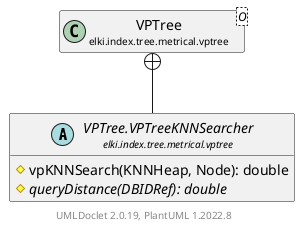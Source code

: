 @startuml
    remove .*\.(Instance|Par|Parameterizer|Factory)$
    set namespaceSeparator none
    hide empty fields
    hide empty methods

    abstract class "<size:14>VPTree.VPTreeKNNSearcher\n<size:10>elki.index.tree.metrical.vptree" as elki.index.tree.metrical.vptree.VPTree.VPTreeKNNSearcher [[VPTree.VPTreeKNNSearcher.html]] {
        #vpKNNSearch(KNNHeap, Node): double
        {abstract} #queryDistance(DBIDRef): double
    }

    class "<size:14>VPTree\n<size:10>elki.index.tree.metrical.vptree" as elki.index.tree.metrical.vptree.VPTree<O> [[VPTree.html]]

    elki.index.tree.metrical.vptree.VPTree +-- elki.index.tree.metrical.vptree.VPTree.VPTreeKNNSearcher

    center footer UMLDoclet 2.0.19, PlantUML 1.2022.8
@enduml
